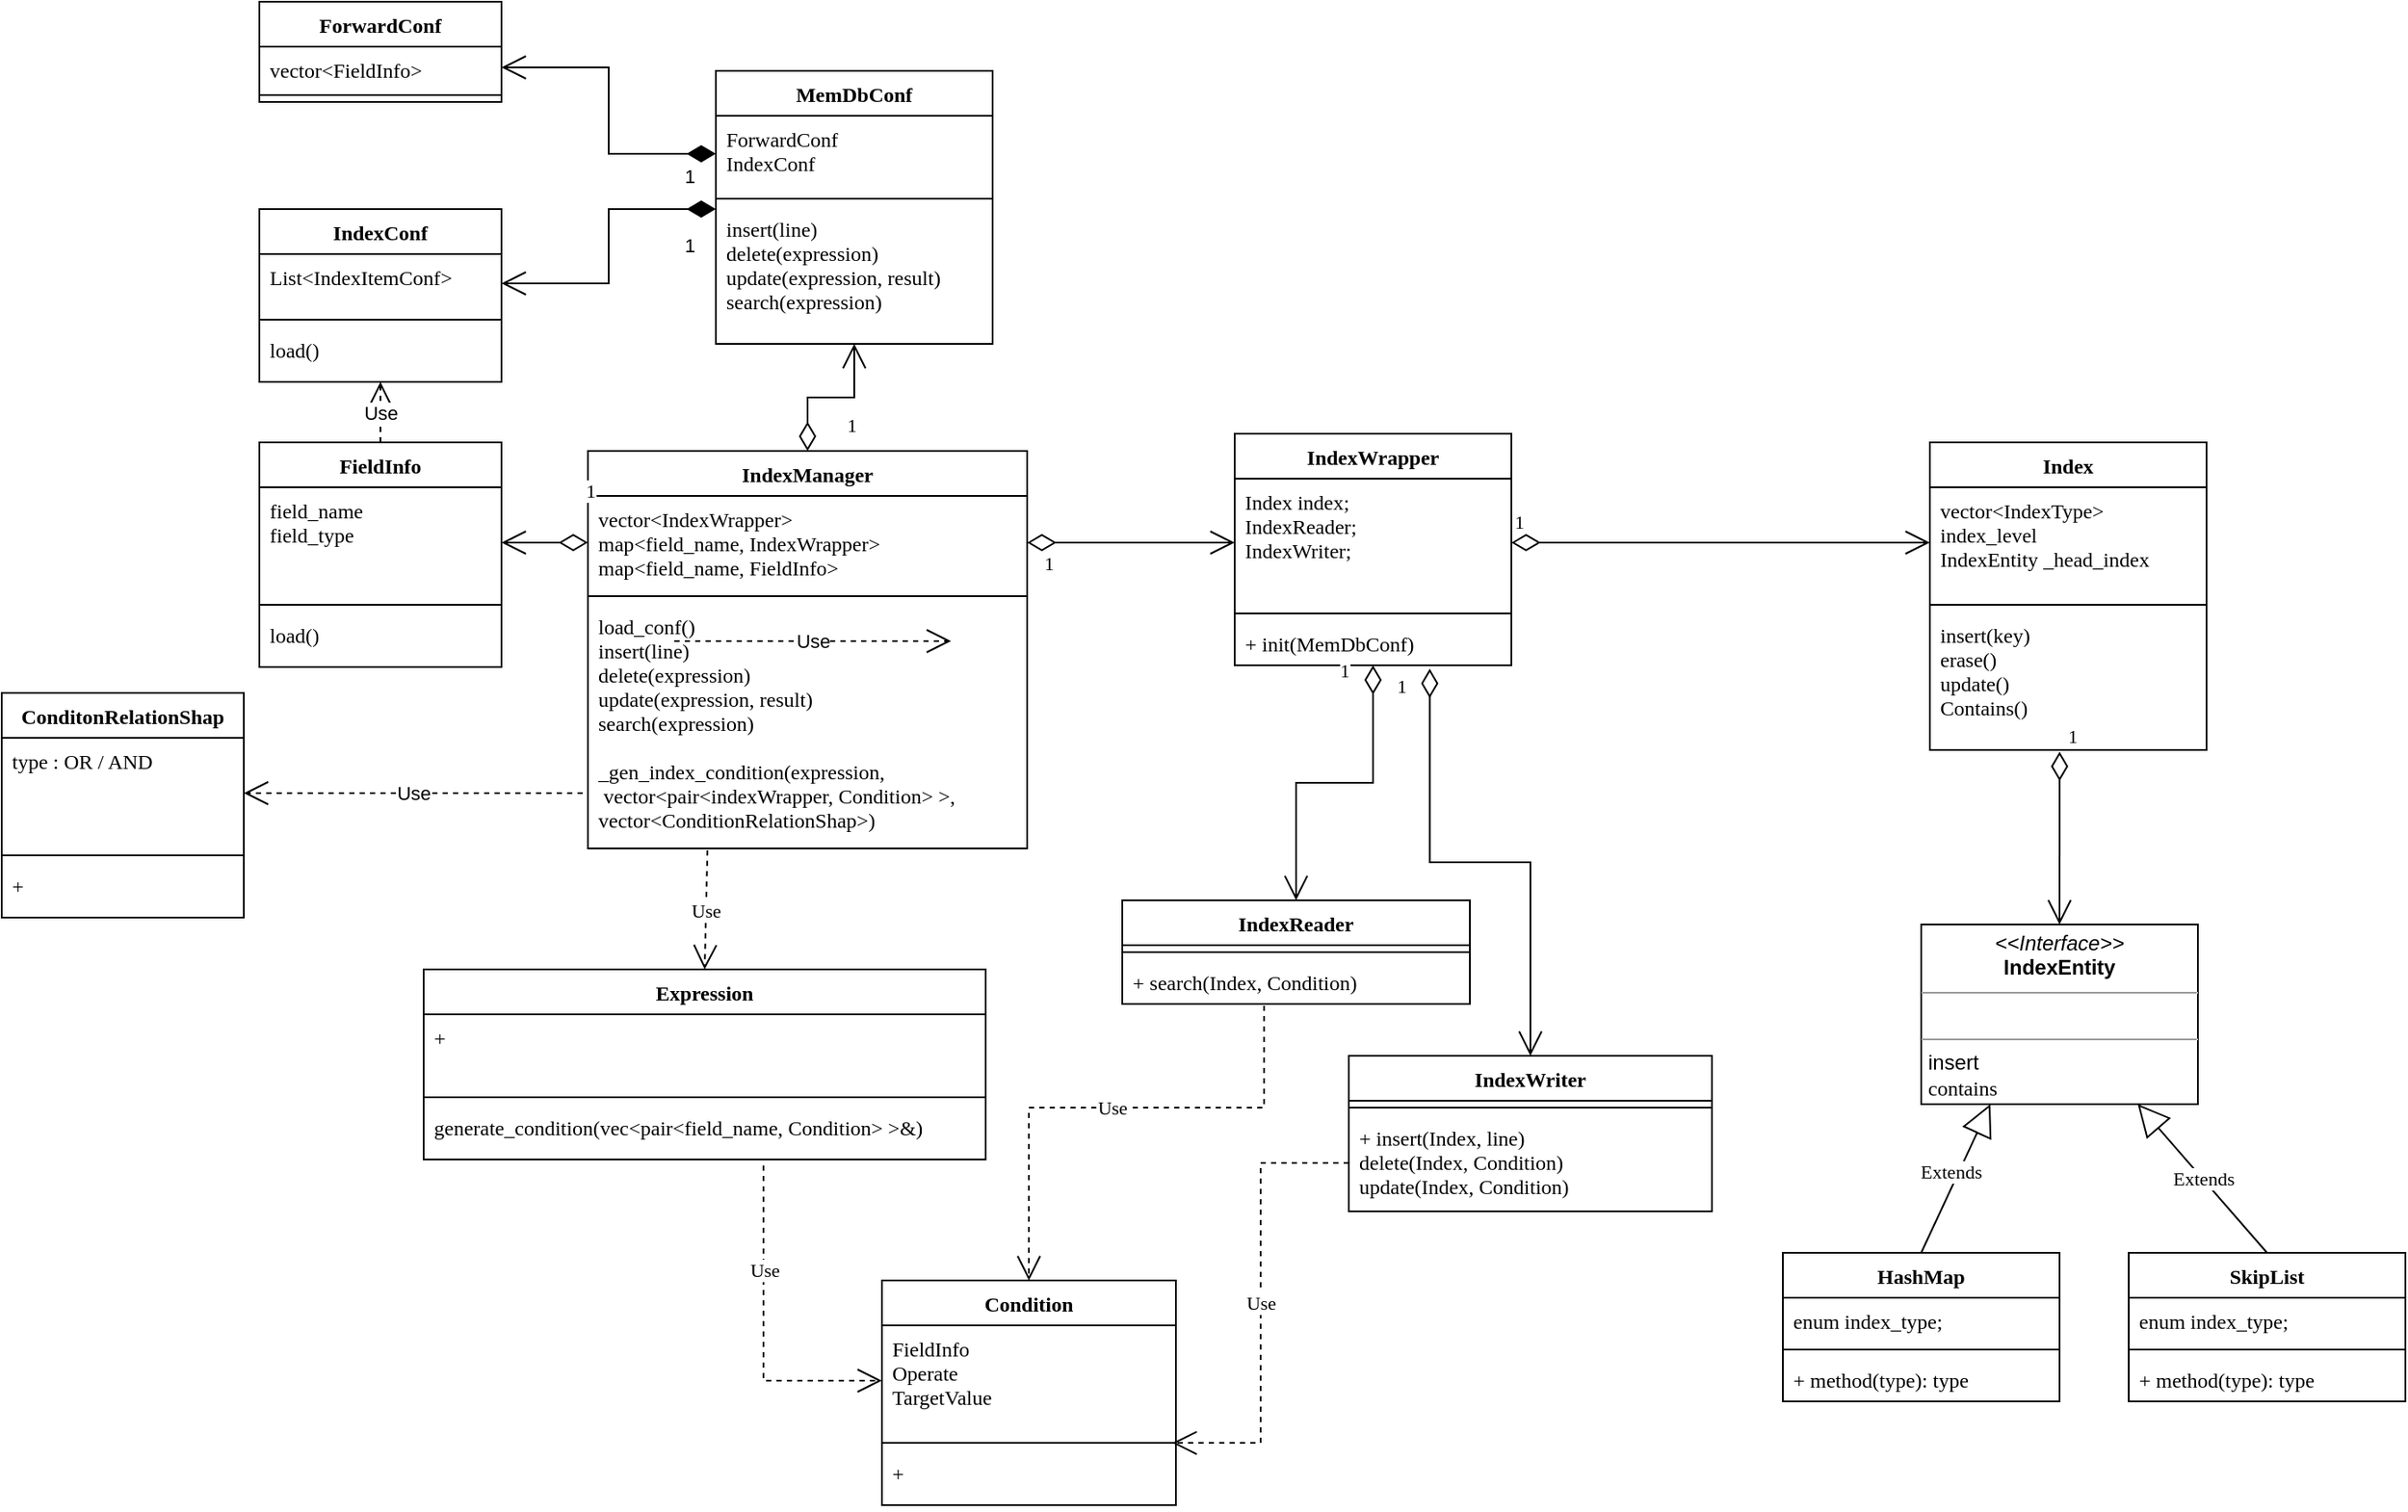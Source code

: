 <mxfile version="20.8.23" type="github">
  <diagram name="Page-1" id="c4acf3e9-155e-7222-9cf6-157b1a14988f">
    <mxGraphModel dx="2036" dy="1833" grid="1" gridSize="10" guides="1" tooltips="1" connect="1" arrows="1" fold="1" page="1" pageScale="1" pageWidth="850" pageHeight="1100" background="none" math="0" shadow="0">
      <root>
        <mxCell id="0" />
        <mxCell id="1" parent="0" />
        <mxCell id="qrAak1ryVlNVm7ZH4c8O-1" value="IndexManager" style="swimlane;fontStyle=1;align=center;verticalAlign=top;childLayout=stackLayout;horizontal=1;startSize=26;horizontalStack=0;resizeParent=1;resizeParentMax=0;resizeLast=0;collapsible=1;marginBottom=0;fontFamily=Comic Sans MS;" parent="1" vertex="1">
          <mxGeometry x="100" y="250" width="254" height="230" as="geometry" />
        </mxCell>
        <mxCell id="qrAak1ryVlNVm7ZH4c8O-2" value="vector&lt;IndexWrapper&gt;&#xa;map&lt;field_name, IndexWrapper&gt;&#xa;map&lt;field_name, FieldInfo&gt;" style="text;strokeColor=none;fillColor=none;align=left;verticalAlign=top;spacingLeft=4;spacingRight=4;overflow=hidden;rotatable=0;points=[[0,0.5],[1,0.5]];portConstraint=eastwest;fontFamily=Comic Sans MS;" parent="qrAak1ryVlNVm7ZH4c8O-1" vertex="1">
          <mxGeometry y="26" width="254" height="54" as="geometry" />
        </mxCell>
        <mxCell id="qrAak1ryVlNVm7ZH4c8O-3" value="" style="line;strokeWidth=1;fillColor=none;align=left;verticalAlign=middle;spacingTop=-1;spacingLeft=3;spacingRight=3;rotatable=0;labelPosition=right;points=[];portConstraint=eastwest;strokeColor=inherit;fontFamily=Comic Sans MS;" parent="qrAak1ryVlNVm7ZH4c8O-1" vertex="1">
          <mxGeometry y="80" width="254" height="8" as="geometry" />
        </mxCell>
        <mxCell id="qrAak1ryVlNVm7ZH4c8O-4" value="load_conf()&#xa;insert(line)&#xa;delete(expression)&#xa;update(expression, result)&#xa;search(expression)&#xa;&#xa;_gen_index_condition(expression, &#xa; vector&lt;pair&lt;indexWrapper, Condition&gt; &gt;, &#xa;vector&lt;ConditionRelationShap&gt;)" style="text;strokeColor=none;fillColor=none;align=left;verticalAlign=top;spacingLeft=4;spacingRight=4;overflow=hidden;rotatable=0;points=[[0,0.5],[1,0.5]];portConstraint=eastwest;fontFamily=Comic Sans MS;" parent="qrAak1ryVlNVm7ZH4c8O-1" vertex="1">
          <mxGeometry y="88" width="254" height="142" as="geometry" />
        </mxCell>
        <mxCell id="qrAak1ryVlNVm7ZH4c8O-6" value="IndexWrapper" style="swimlane;fontStyle=1;align=center;verticalAlign=top;childLayout=stackLayout;horizontal=1;startSize=26;horizontalStack=0;resizeParent=1;resizeParentMax=0;resizeLast=0;collapsible=1;marginBottom=0;fontFamily=Comic Sans MS;" parent="1" vertex="1">
          <mxGeometry x="474" y="240" width="160" height="134" as="geometry">
            <mxRectangle x="470" y="120" width="70" height="30" as="alternateBounds" />
          </mxGeometry>
        </mxCell>
        <mxCell id="qrAak1ryVlNVm7ZH4c8O-7" value="Index index;&#xa;IndexReader;&#xa;IndexWriter;" style="text;strokeColor=none;fillColor=none;align=left;verticalAlign=top;spacingLeft=4;spacingRight=4;overflow=hidden;rotatable=0;points=[[0,0.5],[1,0.5]];portConstraint=eastwest;fontFamily=Comic Sans MS;" parent="qrAak1ryVlNVm7ZH4c8O-6" vertex="1">
          <mxGeometry y="26" width="160" height="74" as="geometry" />
        </mxCell>
        <mxCell id="qrAak1ryVlNVm7ZH4c8O-8" value="" style="line;strokeWidth=1;fillColor=none;align=left;verticalAlign=middle;spacingTop=-1;spacingLeft=3;spacingRight=3;rotatable=0;labelPosition=right;points=[];portConstraint=eastwest;strokeColor=inherit;fontFamily=Comic Sans MS;" parent="qrAak1ryVlNVm7ZH4c8O-6" vertex="1">
          <mxGeometry y="100" width="160" height="8" as="geometry" />
        </mxCell>
        <mxCell id="qrAak1ryVlNVm7ZH4c8O-9" value="+ init(MemDbConf)" style="text;strokeColor=none;fillColor=none;align=left;verticalAlign=top;spacingLeft=4;spacingRight=4;overflow=hidden;rotatable=0;points=[[0,0.5],[1,0.5]];portConstraint=eastwest;fontFamily=Comic Sans MS;" parent="qrAak1ryVlNVm7ZH4c8O-6" vertex="1">
          <mxGeometry y="108" width="160" height="26" as="geometry" />
        </mxCell>
        <mxCell id="qrAak1ryVlNVm7ZH4c8O-10" value="1" style="endArrow=open;html=1;endSize=12;startArrow=diamondThin;startSize=14;startFill=0;edgeStyle=elbowEdgeStyle;align=left;verticalAlign=bottom;rounded=0;fontFamily=Comic Sans MS;exitX=0.5;exitY=0;exitDx=0;exitDy=0;elbow=vertical;" parent="1" source="qrAak1ryVlNVm7ZH4c8O-1" target="7CuqwactgT-sFkg9bI5Z-4" edge="1">
          <mxGeometry x="-0.867" y="-21" relative="1" as="geometry">
            <mxPoint x="260" y="230" as="sourcePoint" />
            <mxPoint x="240" y="191" as="targetPoint" />
            <mxPoint as="offset" />
          </mxGeometry>
        </mxCell>
        <mxCell id="qrAak1ryVlNVm7ZH4c8O-14" value="HashMap" style="swimlane;fontStyle=1;align=center;verticalAlign=top;childLayout=stackLayout;horizontal=1;startSize=26;horizontalStack=0;resizeParent=1;resizeParentMax=0;resizeLast=0;collapsible=1;marginBottom=0;fontFamily=Comic Sans MS;" parent="1" vertex="1">
          <mxGeometry x="791" y="714" width="160" height="86" as="geometry" />
        </mxCell>
        <mxCell id="qrAak1ryVlNVm7ZH4c8O-15" value="enum index_type;" style="text;strokeColor=none;fillColor=none;align=left;verticalAlign=top;spacingLeft=4;spacingRight=4;overflow=hidden;rotatable=0;points=[[0,0.5],[1,0.5]];portConstraint=eastwest;fontFamily=Comic Sans MS;" parent="qrAak1ryVlNVm7ZH4c8O-14" vertex="1">
          <mxGeometry y="26" width="160" height="26" as="geometry" />
        </mxCell>
        <mxCell id="qrAak1ryVlNVm7ZH4c8O-16" value="" style="line;strokeWidth=1;fillColor=none;align=left;verticalAlign=middle;spacingTop=-1;spacingLeft=3;spacingRight=3;rotatable=0;labelPosition=right;points=[];portConstraint=eastwest;strokeColor=inherit;fontFamily=Comic Sans MS;" parent="qrAak1ryVlNVm7ZH4c8O-14" vertex="1">
          <mxGeometry y="52" width="160" height="8" as="geometry" />
        </mxCell>
        <mxCell id="qrAak1ryVlNVm7ZH4c8O-17" value="+ method(type): type" style="text;strokeColor=none;fillColor=none;align=left;verticalAlign=top;spacingLeft=4;spacingRight=4;overflow=hidden;rotatable=0;points=[[0,0.5],[1,0.5]];portConstraint=eastwest;fontFamily=Comic Sans MS;" parent="qrAak1ryVlNVm7ZH4c8O-14" vertex="1">
          <mxGeometry y="60" width="160" height="26" as="geometry" />
        </mxCell>
        <mxCell id="qrAak1ryVlNVm7ZH4c8O-18" value="SkipList" style="swimlane;fontStyle=1;align=center;verticalAlign=top;childLayout=stackLayout;horizontal=1;startSize=26;horizontalStack=0;resizeParent=1;resizeParentMax=0;resizeLast=0;collapsible=1;marginBottom=0;fontFamily=Comic Sans MS;" parent="1" vertex="1">
          <mxGeometry x="991" y="714" width="160" height="86" as="geometry" />
        </mxCell>
        <mxCell id="qrAak1ryVlNVm7ZH4c8O-19" value="enum index_type;" style="text;strokeColor=none;fillColor=none;align=left;verticalAlign=top;spacingLeft=4;spacingRight=4;overflow=hidden;rotatable=0;points=[[0,0.5],[1,0.5]];portConstraint=eastwest;fontFamily=Comic Sans MS;" parent="qrAak1ryVlNVm7ZH4c8O-18" vertex="1">
          <mxGeometry y="26" width="160" height="26" as="geometry" />
        </mxCell>
        <mxCell id="qrAak1ryVlNVm7ZH4c8O-20" value="" style="line;strokeWidth=1;fillColor=none;align=left;verticalAlign=middle;spacingTop=-1;spacingLeft=3;spacingRight=3;rotatable=0;labelPosition=right;points=[];portConstraint=eastwest;strokeColor=inherit;fontFamily=Comic Sans MS;" parent="qrAak1ryVlNVm7ZH4c8O-18" vertex="1">
          <mxGeometry y="52" width="160" height="8" as="geometry" />
        </mxCell>
        <mxCell id="qrAak1ryVlNVm7ZH4c8O-21" value="+ method(type): type" style="text;strokeColor=none;fillColor=none;align=left;verticalAlign=top;spacingLeft=4;spacingRight=4;overflow=hidden;rotatable=0;points=[[0,0.5],[1,0.5]];portConstraint=eastwest;fontFamily=Comic Sans MS;" parent="qrAak1ryVlNVm7ZH4c8O-18" vertex="1">
          <mxGeometry y="60" width="160" height="26" as="geometry" />
        </mxCell>
        <mxCell id="qrAak1ryVlNVm7ZH4c8O-22" value="Extends" style="endArrow=block;endSize=16;endFill=0;html=1;rounded=0;fontFamily=Comic Sans MS;exitX=0.5;exitY=0;exitDx=0;exitDy=0;strokeColor=default;entryX=0.25;entryY=1;entryDx=0;entryDy=0;" parent="1" source="qrAak1ryVlNVm7ZH4c8O-14" target="qrAak1ryVlNVm7ZH4c8O-30" edge="1">
          <mxGeometry x="0.04" y="4" width="160" relative="1" as="geometry">
            <mxPoint x="881" y="714" as="sourcePoint" />
            <mxPoint x="913.54" y="608" as="targetPoint" />
            <mxPoint as="offset" />
          </mxGeometry>
        </mxCell>
        <mxCell id="qrAak1ryVlNVm7ZH4c8O-23" value="Extends" style="endArrow=block;endSize=16;endFill=0;html=1;rounded=0;fontFamily=Comic Sans MS;exitX=0.5;exitY=0;exitDx=0;exitDy=0;" parent="1" source="qrAak1ryVlNVm7ZH4c8O-18" target="qrAak1ryVlNVm7ZH4c8O-30" edge="1">
          <mxGeometry width="160" relative="1" as="geometry">
            <mxPoint x="781" y="724" as="sourcePoint" />
            <mxPoint x="951" y="624" as="targetPoint" />
          </mxGeometry>
        </mxCell>
        <mxCell id="qrAak1ryVlNVm7ZH4c8O-30" value="&lt;p style=&quot;margin:0px;margin-top:4px;text-align:center;&quot;&gt;&lt;i&gt;&amp;lt;&amp;lt;Interface&amp;gt;&amp;gt;&lt;/i&gt;&lt;br&gt;&lt;b&gt;IndexEntity&lt;/b&gt;&lt;/p&gt;&lt;hr size=&quot;1&quot;&gt;&lt;p style=&quot;margin:0px;margin-left:4px;&quot;&gt;&lt;br&gt;&lt;/p&gt;&lt;hr size=&quot;1&quot;&gt;&lt;p style=&quot;margin:0px;margin-left:4px;&quot;&gt;insert&lt;br style=&quot;border-color: var(--border-color); padding: 0px; margin: 0px; font-family: &amp;quot;Comic Sans MS&amp;quot;;&quot;&gt;&lt;span style=&quot;font-family: &amp;quot;Comic Sans MS&amp;quot;;&quot;&gt;contains&lt;/span&gt;&lt;br&gt;&lt;/p&gt;" style="verticalAlign=top;align=left;overflow=fill;fontSize=12;fontFamily=Helvetica;html=1;" parent="1" vertex="1">
          <mxGeometry x="871" y="524" width="160" height="104" as="geometry" />
        </mxCell>
        <mxCell id="qrAak1ryVlNVm7ZH4c8O-32" value="1" style="endArrow=open;html=1;endSize=12;startArrow=diamondThin;startSize=14;startFill=0;edgeStyle=orthogonalEdgeStyle;align=left;verticalAlign=bottom;rounded=0;strokeColor=default;fontFamily=Comic Sans MS;entryX=0;entryY=0.5;entryDx=0;entryDy=0;exitX=1;exitY=0.5;exitDx=0;exitDy=0;" parent="1" source="qrAak1ryVlNVm7ZH4c8O-7" target="7CuqwactgT-sFkg9bI5Z-15" edge="1">
          <mxGeometry x="-1" y="3" relative="1" as="geometry">
            <mxPoint x="564" y="380" as="sourcePoint" />
            <mxPoint x="664" y="440" as="targetPoint" />
          </mxGeometry>
        </mxCell>
        <mxCell id="qrAak1ryVlNVm7ZH4c8O-37" value="Use" style="endArrow=open;endSize=12;dashed=1;html=1;rounded=0;strokeColor=default;fontFamily=Comic Sans MS;exitX=0.272;exitY=1.008;exitDx=0;exitDy=0;exitPerimeter=0;entryX=0.5;entryY=0;entryDx=0;entryDy=0;" parent="1" source="qrAak1ryVlNVm7ZH4c8O-4" target="7CuqwactgT-sFkg9bI5Z-38" edge="1">
          <mxGeometry width="160" relative="1" as="geometry">
            <mxPoint x="254" y="400" as="sourcePoint" />
            <mxPoint x="252" y="499" as="targetPoint" />
          </mxGeometry>
        </mxCell>
        <mxCell id="qrAak1ryVlNVm7ZH4c8O-40" value="Use" style="endArrow=open;endSize=12;dashed=1;html=1;rounded=0;strokeColor=default;fontFamily=Comic Sans MS;entryX=0;entryY=0.5;entryDx=0;entryDy=0;edgeStyle=elbowEdgeStyle;exitX=0.394;exitY=1;exitDx=0;exitDy=0;exitPerimeter=0;" parent="1" source="7CuqwactgT-sFkg9bI5Z-41" target="7CuqwactgT-sFkg9bI5Z-43" edge="1">
          <mxGeometry width="160" relative="1" as="geometry">
            <mxPoint x="127" y="660" as="sourcePoint" />
            <mxPoint x="237" y="788" as="targetPoint" />
            <mxPoint as="offset" />
          </mxGeometry>
        </mxCell>
        <mxCell id="qrAak1ryVlNVm7ZH4c8O-41" value="IndexReader" style="swimlane;fontStyle=1;align=center;verticalAlign=top;childLayout=stackLayout;horizontal=1;startSize=26;horizontalStack=0;resizeParent=1;resizeParentMax=0;resizeLast=0;collapsible=1;marginBottom=0;fontFamily=Comic Sans MS;" parent="1" vertex="1">
          <mxGeometry x="409" y="510" width="201" height="60" as="geometry">
            <mxRectangle x="470" y="120" width="70" height="30" as="alternateBounds" />
          </mxGeometry>
        </mxCell>
        <mxCell id="qrAak1ryVlNVm7ZH4c8O-43" value="" style="line;strokeWidth=1;fillColor=none;align=left;verticalAlign=middle;spacingTop=-1;spacingLeft=3;spacingRight=3;rotatable=0;labelPosition=right;points=[];portConstraint=eastwest;strokeColor=inherit;fontFamily=Comic Sans MS;" parent="qrAak1ryVlNVm7ZH4c8O-41" vertex="1">
          <mxGeometry y="26" width="201" height="8" as="geometry" />
        </mxCell>
        <mxCell id="qrAak1ryVlNVm7ZH4c8O-44" value="+ search(Index, Condition)" style="text;strokeColor=none;fillColor=none;align=left;verticalAlign=top;spacingLeft=4;spacingRight=4;overflow=hidden;rotatable=0;points=[[0,0.5],[1,0.5]];portConstraint=eastwest;fontFamily=Comic Sans MS;" parent="qrAak1ryVlNVm7ZH4c8O-41" vertex="1">
          <mxGeometry y="34" width="201" height="26" as="geometry" />
        </mxCell>
        <mxCell id="qrAak1ryVlNVm7ZH4c8O-45" value="Use" style="endArrow=open;endSize=12;dashed=1;html=1;rounded=0;strokeColor=default;fontFamily=Comic Sans MS;exitX=0.408;exitY=1.038;exitDx=0;exitDy=0;entryX=0.5;entryY=0;entryDx=0;entryDy=0;edgeStyle=elbowEdgeStyle;elbow=vertical;exitPerimeter=0;" parent="1" source="qrAak1ryVlNVm7ZH4c8O-44" edge="1" target="7CuqwactgT-sFkg9bI5Z-42">
          <mxGeometry width="160" relative="1" as="geometry">
            <mxPoint x="260" y="504" as="sourcePoint" />
            <mxPoint x="334" y="847" as="targetPoint" />
            <Array as="points">
              <mxPoint x="380" y="630" />
            </Array>
          </mxGeometry>
        </mxCell>
        <mxCell id="qrAak1ryVlNVm7ZH4c8O-46" value="IndexWriter" style="swimlane;fontStyle=1;align=center;verticalAlign=top;childLayout=stackLayout;horizontal=1;startSize=26;horizontalStack=0;resizeParent=1;resizeParentMax=0;resizeLast=0;collapsible=1;marginBottom=0;fontFamily=Comic Sans MS;" parent="1" vertex="1">
          <mxGeometry x="540" y="600" width="210" height="90" as="geometry">
            <mxRectangle x="470" y="120" width="70" height="30" as="alternateBounds" />
          </mxGeometry>
        </mxCell>
        <mxCell id="qrAak1ryVlNVm7ZH4c8O-47" value="" style="line;strokeWidth=1;fillColor=none;align=left;verticalAlign=middle;spacingTop=-1;spacingLeft=3;spacingRight=3;rotatable=0;labelPosition=right;points=[];portConstraint=eastwest;strokeColor=inherit;fontFamily=Comic Sans MS;" parent="qrAak1ryVlNVm7ZH4c8O-46" vertex="1">
          <mxGeometry y="26" width="210" height="8" as="geometry" />
        </mxCell>
        <mxCell id="qrAak1ryVlNVm7ZH4c8O-48" value="+ insert(Index, line)&#xa;delete(Index, Condition)&#xa;update(Index, Condition)" style="text;strokeColor=none;fillColor=none;align=left;verticalAlign=top;spacingLeft=4;spacingRight=4;overflow=hidden;rotatable=0;points=[[0,0.5],[1,0.5]];portConstraint=eastwest;fontFamily=Comic Sans MS;" parent="qrAak1ryVlNVm7ZH4c8O-46" vertex="1">
          <mxGeometry y="34" width="210" height="56" as="geometry" />
        </mxCell>
        <mxCell id="qrAak1ryVlNVm7ZH4c8O-49" value="Use" style="endArrow=open;endSize=12;dashed=1;html=1;rounded=0;strokeColor=default;fontFamily=Comic Sans MS;exitX=0;exitY=0.5;exitDx=0;exitDy=0;edgeStyle=elbowEdgeStyle;entryX=0.988;entryY=1.063;entryDx=0;entryDy=0;entryPerimeter=0;" parent="1" source="qrAak1ryVlNVm7ZH4c8O-48" target="7CuqwactgT-sFkg9bI5Z-43" edge="1">
          <mxGeometry width="160" relative="1" as="geometry">
            <mxPoint x="434" y="567" as="sourcePoint" />
            <mxPoint x="370" y="870" as="targetPoint" />
          </mxGeometry>
        </mxCell>
        <mxCell id="qrAak1ryVlNVm7ZH4c8O-50" value="1" style="endArrow=open;html=1;endSize=12;startArrow=diamondThin;startSize=14;startFill=0;edgeStyle=elbowEdgeStyle;align=left;verticalAlign=bottom;rounded=0;entryX=0.5;entryY=0;entryDx=0;entryDy=0;fontFamily=Comic Sans MS;jumpSize=6;elbow=vertical;" parent="1" source="qrAak1ryVlNVm7ZH4c8O-9" target="qrAak1ryVlNVm7ZH4c8O-41" edge="1">
          <mxGeometry x="-0.867" y="-21" relative="1" as="geometry">
            <mxPoint x="524" y="370" as="sourcePoint" />
            <mxPoint x="494" y="313" as="targetPoint" />
            <mxPoint as="offset" />
          </mxGeometry>
        </mxCell>
        <mxCell id="qrAak1ryVlNVm7ZH4c8O-51" value="1" style="endArrow=open;html=1;endSize=12;startArrow=diamondThin;startSize=14;startFill=0;edgeStyle=elbowEdgeStyle;align=left;verticalAlign=bottom;rounded=0;entryX=0.5;entryY=0;entryDx=0;entryDy=0;fontFamily=Comic Sans MS;jumpSize=6;elbow=vertical;exitX=0.705;exitY=1.077;exitDx=0;exitDy=0;exitPerimeter=0;" parent="1" source="qrAak1ryVlNVm7ZH4c8O-9" target="qrAak1ryVlNVm7ZH4c8O-46" edge="1">
          <mxGeometry x="-0.867" y="-21" relative="1" as="geometry">
            <mxPoint x="564" y="380" as="sourcePoint" />
            <mxPoint x="534" y="527" as="targetPoint" />
            <mxPoint as="offset" />
          </mxGeometry>
        </mxCell>
        <mxCell id="7CuqwactgT-sFkg9bI5Z-1" value="MemDbConf" style="swimlane;fontStyle=1;align=center;verticalAlign=top;childLayout=stackLayout;horizontal=1;startSize=26;horizontalStack=0;resizeParent=1;resizeParentMax=0;resizeLast=0;collapsible=1;marginBottom=0;fontFamily=Comic Sans MS;" vertex="1" parent="1">
          <mxGeometry x="174" y="30" width="160" height="158" as="geometry" />
        </mxCell>
        <mxCell id="7CuqwactgT-sFkg9bI5Z-2" value="ForwardConf&#xa;IndexConf" style="text;strokeColor=none;fillColor=none;align=left;verticalAlign=top;spacingLeft=4;spacingRight=4;overflow=hidden;rotatable=0;points=[[0,0.5],[1,0.5]];portConstraint=eastwest;fontFamily=Comic Sans MS;" vertex="1" parent="7CuqwactgT-sFkg9bI5Z-1">
          <mxGeometry y="26" width="160" height="44" as="geometry" />
        </mxCell>
        <mxCell id="7CuqwactgT-sFkg9bI5Z-3" value="" style="line;strokeWidth=1;fillColor=none;align=left;verticalAlign=middle;spacingTop=-1;spacingLeft=3;spacingRight=3;rotatable=0;labelPosition=right;points=[];portConstraint=eastwest;strokeColor=inherit;fontFamily=Comic Sans MS;" vertex="1" parent="7CuqwactgT-sFkg9bI5Z-1">
          <mxGeometry y="70" width="160" height="8" as="geometry" />
        </mxCell>
        <mxCell id="7CuqwactgT-sFkg9bI5Z-4" value="insert(line)&#xa;delete(expression)&#xa;update(expression, result)&#xa;search(expression)" style="text;strokeColor=none;fillColor=none;align=left;verticalAlign=top;spacingLeft=4;spacingRight=4;overflow=hidden;rotatable=0;points=[[0,0.5],[1,0.5]];portConstraint=eastwest;fontFamily=Comic Sans MS;" vertex="1" parent="7CuqwactgT-sFkg9bI5Z-1">
          <mxGeometry y="78" width="160" height="80" as="geometry" />
        </mxCell>
        <mxCell id="7CuqwactgT-sFkg9bI5Z-5" value="ForwardConf" style="swimlane;fontStyle=1;align=center;verticalAlign=top;childLayout=stackLayout;horizontal=1;startSize=26;horizontalStack=0;resizeParent=1;resizeParentMax=0;resizeLast=0;collapsible=1;marginBottom=0;fontFamily=Comic Sans MS;" vertex="1" parent="1">
          <mxGeometry x="-90" y="-10" width="140" height="58" as="geometry" />
        </mxCell>
        <mxCell id="7CuqwactgT-sFkg9bI5Z-6" value="vector&lt;FieldInfo&gt;" style="text;strokeColor=none;fillColor=none;align=left;verticalAlign=top;spacingLeft=4;spacingRight=4;overflow=hidden;rotatable=0;points=[[0,0.5],[1,0.5]];portConstraint=eastwest;fontFamily=Comic Sans MS;" vertex="1" parent="7CuqwactgT-sFkg9bI5Z-5">
          <mxGeometry y="26" width="140" height="24" as="geometry" />
        </mxCell>
        <mxCell id="7CuqwactgT-sFkg9bI5Z-7" value="" style="line;strokeWidth=1;fillColor=none;align=left;verticalAlign=middle;spacingTop=-1;spacingLeft=3;spacingRight=3;rotatable=0;labelPosition=right;points=[];portConstraint=eastwest;strokeColor=inherit;fontFamily=Comic Sans MS;" vertex="1" parent="7CuqwactgT-sFkg9bI5Z-5">
          <mxGeometry y="50" width="140" height="8" as="geometry" />
        </mxCell>
        <mxCell id="7CuqwactgT-sFkg9bI5Z-14" value="Index" style="swimlane;fontStyle=1;align=center;verticalAlign=top;childLayout=stackLayout;horizontal=1;startSize=26;horizontalStack=0;resizeParent=1;resizeParentMax=0;resizeLast=0;collapsible=1;marginBottom=0;fontFamily=Comic Sans MS;" vertex="1" parent="1">
          <mxGeometry x="876" y="245" width="160" height="178" as="geometry" />
        </mxCell>
        <mxCell id="7CuqwactgT-sFkg9bI5Z-15" value="vector&lt;IndexType&gt;&#xa;index_level&#xa;IndexEntity _head_index" style="text;strokeColor=none;fillColor=none;align=left;verticalAlign=top;spacingLeft=4;spacingRight=4;overflow=hidden;rotatable=0;points=[[0,0.5],[1,0.5]];portConstraint=eastwest;fontFamily=Comic Sans MS;" vertex="1" parent="7CuqwactgT-sFkg9bI5Z-14">
          <mxGeometry y="26" width="160" height="64" as="geometry" />
        </mxCell>
        <mxCell id="7CuqwactgT-sFkg9bI5Z-16" value="" style="line;strokeWidth=1;fillColor=none;align=left;verticalAlign=middle;spacingTop=-1;spacingLeft=3;spacingRight=3;rotatable=0;labelPosition=right;points=[];portConstraint=eastwest;strokeColor=inherit;fontFamily=Comic Sans MS;" vertex="1" parent="7CuqwactgT-sFkg9bI5Z-14">
          <mxGeometry y="90" width="160" height="8" as="geometry" />
        </mxCell>
        <mxCell id="7CuqwactgT-sFkg9bI5Z-17" value="insert(key)&#xa;erase()&#xa;update()&#xa;Contains()" style="text;strokeColor=none;fillColor=none;align=left;verticalAlign=top;spacingLeft=4;spacingRight=4;overflow=hidden;rotatable=0;points=[[0,0.5],[1,0.5]];portConstraint=eastwest;fontFamily=Comic Sans MS;" vertex="1" parent="7CuqwactgT-sFkg9bI5Z-14">
          <mxGeometry y="98" width="160" height="80" as="geometry" />
        </mxCell>
        <mxCell id="7CuqwactgT-sFkg9bI5Z-21" value="IndexConf" style="swimlane;fontStyle=1;align=center;verticalAlign=top;childLayout=stackLayout;horizontal=1;startSize=26;horizontalStack=0;resizeParent=1;resizeParentMax=0;resizeLast=0;collapsible=1;marginBottom=0;fontFamily=Comic Sans MS;" vertex="1" parent="1">
          <mxGeometry x="-90" y="110" width="140" height="100" as="geometry" />
        </mxCell>
        <mxCell id="7CuqwactgT-sFkg9bI5Z-22" value="List&lt;IndexItemConf&gt;" style="text;strokeColor=none;fillColor=none;align=left;verticalAlign=top;spacingLeft=4;spacingRight=4;overflow=hidden;rotatable=0;points=[[0,0.5],[1,0.5]];portConstraint=eastwest;fontFamily=Comic Sans MS;" vertex="1" parent="7CuqwactgT-sFkg9bI5Z-21">
          <mxGeometry y="26" width="140" height="34" as="geometry" />
        </mxCell>
        <mxCell id="7CuqwactgT-sFkg9bI5Z-23" value="" style="line;strokeWidth=1;fillColor=none;align=left;verticalAlign=middle;spacingTop=-1;spacingLeft=3;spacingRight=3;rotatable=0;labelPosition=right;points=[];portConstraint=eastwest;strokeColor=inherit;fontFamily=Comic Sans MS;" vertex="1" parent="7CuqwactgT-sFkg9bI5Z-21">
          <mxGeometry y="60" width="140" height="8" as="geometry" />
        </mxCell>
        <mxCell id="7CuqwactgT-sFkg9bI5Z-24" value="load()" style="text;strokeColor=none;fillColor=none;align=left;verticalAlign=top;spacingLeft=4;spacingRight=4;overflow=hidden;rotatable=0;points=[[0,0.5],[1,0.5]];portConstraint=eastwest;fontFamily=Comic Sans MS;" vertex="1" parent="7CuqwactgT-sFkg9bI5Z-21">
          <mxGeometry y="68" width="140" height="32" as="geometry" />
        </mxCell>
        <mxCell id="7CuqwactgT-sFkg9bI5Z-30" value="1" style="endArrow=open;html=1;endSize=12;startArrow=diamondThin;startSize=14;startFill=0;edgeStyle=orthogonalEdgeStyle;align=left;verticalAlign=bottom;rounded=0;strokeColor=default;fontFamily=Comic Sans MS;entryX=0.5;entryY=0;entryDx=0;entryDy=0;exitX=0.469;exitY=1.013;exitDx=0;exitDy=0;exitPerimeter=0;" edge="1" parent="1" source="7CuqwactgT-sFkg9bI5Z-17" target="qrAak1ryVlNVm7ZH4c8O-30">
          <mxGeometry x="-1" y="3" relative="1" as="geometry">
            <mxPoint x="929" y="443" as="sourcePoint" />
            <mxPoint x="1057" y="483" as="targetPoint" />
          </mxGeometry>
        </mxCell>
        <mxCell id="7CuqwactgT-sFkg9bI5Z-31" value="1" style="endArrow=open;html=1;endSize=12;startArrow=diamondThin;startSize=14;startFill=1;edgeStyle=orthogonalEdgeStyle;align=left;verticalAlign=bottom;rounded=0;exitX=0;exitY=0.5;exitDx=0;exitDy=0;entryX=1;entryY=0.5;entryDx=0;entryDy=0;" edge="1" parent="1" source="7CuqwactgT-sFkg9bI5Z-2" target="7CuqwactgT-sFkg9bI5Z-6">
          <mxGeometry x="-0.765" y="22" relative="1" as="geometry">
            <mxPoint x="-40" y="340" as="sourcePoint" />
            <mxPoint x="120" y="340" as="targetPoint" />
            <mxPoint as="offset" />
          </mxGeometry>
        </mxCell>
        <mxCell id="7CuqwactgT-sFkg9bI5Z-32" value="1" style="endArrow=open;html=1;endSize=12;startArrow=diamondThin;startSize=14;startFill=1;edgeStyle=orthogonalEdgeStyle;align=left;verticalAlign=bottom;rounded=0;exitX=0;exitY=0.025;exitDx=0;exitDy=0;entryX=1;entryY=0.5;entryDx=0;entryDy=0;exitPerimeter=0;" edge="1" parent="1" source="7CuqwactgT-sFkg9bI5Z-4" target="7CuqwactgT-sFkg9bI5Z-22">
          <mxGeometry x="-0.755" y="30" relative="1" as="geometry">
            <mxPoint x="180" y="88" as="sourcePoint" />
            <mxPoint x="60" y="68" as="targetPoint" />
            <mxPoint as="offset" />
          </mxGeometry>
        </mxCell>
        <mxCell id="7CuqwactgT-sFkg9bI5Z-33" value="1" style="endArrow=open;html=1;endSize=12;startArrow=diamondThin;startSize=14;startFill=0;edgeStyle=orthogonalEdgeStyle;align=left;verticalAlign=bottom;rounded=0;entryX=0;entryY=0.5;entryDx=0;entryDy=0;fontFamily=Comic Sans MS;" edge="1" parent="1" source="qrAak1ryVlNVm7ZH4c8O-2" target="qrAak1ryVlNVm7ZH4c8O-7">
          <mxGeometry x="-0.867" y="-21" relative="1" as="geometry">
            <mxPoint x="344" y="313" as="sourcePoint" />
            <mxPoint x="484" y="313" as="targetPoint" />
            <mxPoint as="offset" />
          </mxGeometry>
        </mxCell>
        <mxCell id="7CuqwactgT-sFkg9bI5Z-34" value="FieldInfo" style="swimlane;fontStyle=1;align=center;verticalAlign=top;childLayout=stackLayout;horizontal=1;startSize=26;horizontalStack=0;resizeParent=1;resizeParentMax=0;resizeLast=0;collapsible=1;marginBottom=0;fontFamily=Comic Sans MS;" vertex="1" parent="1">
          <mxGeometry x="-90" y="245" width="140" height="130" as="geometry" />
        </mxCell>
        <mxCell id="7CuqwactgT-sFkg9bI5Z-35" value="field_name&#xa;field_type" style="text;strokeColor=none;fillColor=none;align=left;verticalAlign=top;spacingLeft=4;spacingRight=4;overflow=hidden;rotatable=0;points=[[0,0.5],[1,0.5]];portConstraint=eastwest;fontFamily=Comic Sans MS;" vertex="1" parent="7CuqwactgT-sFkg9bI5Z-34">
          <mxGeometry y="26" width="140" height="64" as="geometry" />
        </mxCell>
        <mxCell id="7CuqwactgT-sFkg9bI5Z-36" value="" style="line;strokeWidth=1;fillColor=none;align=left;verticalAlign=middle;spacingTop=-1;spacingLeft=3;spacingRight=3;rotatable=0;labelPosition=right;points=[];portConstraint=eastwest;strokeColor=inherit;fontFamily=Comic Sans MS;" vertex="1" parent="7CuqwactgT-sFkg9bI5Z-34">
          <mxGeometry y="90" width="140" height="8" as="geometry" />
        </mxCell>
        <mxCell id="7CuqwactgT-sFkg9bI5Z-37" value="load()" style="text;strokeColor=none;fillColor=none;align=left;verticalAlign=top;spacingLeft=4;spacingRight=4;overflow=hidden;rotatable=0;points=[[0,0.5],[1,0.5]];portConstraint=eastwest;fontFamily=Comic Sans MS;" vertex="1" parent="7CuqwactgT-sFkg9bI5Z-34">
          <mxGeometry y="98" width="140" height="32" as="geometry" />
        </mxCell>
        <mxCell id="7CuqwactgT-sFkg9bI5Z-38" value="Expression" style="swimlane;fontStyle=1;align=center;verticalAlign=top;childLayout=stackLayout;horizontal=1;startSize=26;horizontalStack=0;resizeParent=1;resizeParentMax=0;resizeLast=0;collapsible=1;marginBottom=0;fontFamily=Comic Sans MS;" vertex="1" parent="1">
          <mxGeometry x="5" y="550" width="325" height="110" as="geometry" />
        </mxCell>
        <mxCell id="7CuqwactgT-sFkg9bI5Z-39" value="+" style="text;strokeColor=none;fillColor=none;align=left;verticalAlign=top;spacingLeft=4;spacingRight=4;overflow=hidden;rotatable=0;points=[[0,0.5],[1,0.5]];portConstraint=eastwest;fontFamily=Comic Sans MS;" vertex="1" parent="7CuqwactgT-sFkg9bI5Z-38">
          <mxGeometry y="26" width="325" height="44" as="geometry" />
        </mxCell>
        <mxCell id="7CuqwactgT-sFkg9bI5Z-40" value="" style="line;strokeWidth=1;fillColor=none;align=left;verticalAlign=middle;spacingTop=-1;spacingLeft=3;spacingRight=3;rotatable=0;labelPosition=right;points=[];portConstraint=eastwest;strokeColor=inherit;fontFamily=Comic Sans MS;" vertex="1" parent="7CuqwactgT-sFkg9bI5Z-38">
          <mxGeometry y="70" width="325" height="8" as="geometry" />
        </mxCell>
        <mxCell id="7CuqwactgT-sFkg9bI5Z-41" value="generate_condition(vec&lt;pair&lt;field_name, Condition&gt; &gt;&amp;)" style="text;strokeColor=none;fillColor=none;align=left;verticalAlign=top;spacingLeft=4;spacingRight=4;overflow=hidden;rotatable=0;points=[[0,0.5],[1,0.5]];portConstraint=eastwest;fontFamily=Comic Sans MS;" vertex="1" parent="7CuqwactgT-sFkg9bI5Z-38">
          <mxGeometry y="78" width="325" height="32" as="geometry" />
        </mxCell>
        <mxCell id="7CuqwactgT-sFkg9bI5Z-42" value="Condition" style="swimlane;fontStyle=1;align=center;verticalAlign=top;childLayout=stackLayout;horizontal=1;startSize=26;horizontalStack=0;resizeParent=1;resizeParentMax=0;resizeLast=0;collapsible=1;marginBottom=0;fontFamily=Comic Sans MS;" vertex="1" parent="1">
          <mxGeometry x="270" y="730" width="170" height="130" as="geometry" />
        </mxCell>
        <mxCell id="7CuqwactgT-sFkg9bI5Z-43" value="FieldInfo&#xa;Operate&#xa;TargetValue" style="text;strokeColor=none;fillColor=none;align=left;verticalAlign=top;spacingLeft=4;spacingRight=4;overflow=hidden;rotatable=0;points=[[0,0.5],[1,0.5]];portConstraint=eastwest;fontFamily=Comic Sans MS;" vertex="1" parent="7CuqwactgT-sFkg9bI5Z-42">
          <mxGeometry y="26" width="170" height="64" as="geometry" />
        </mxCell>
        <mxCell id="7CuqwactgT-sFkg9bI5Z-44" value="" style="line;strokeWidth=1;fillColor=none;align=left;verticalAlign=middle;spacingTop=-1;spacingLeft=3;spacingRight=3;rotatable=0;labelPosition=right;points=[];portConstraint=eastwest;strokeColor=inherit;fontFamily=Comic Sans MS;" vertex="1" parent="7CuqwactgT-sFkg9bI5Z-42">
          <mxGeometry y="90" width="170" height="8" as="geometry" />
        </mxCell>
        <mxCell id="7CuqwactgT-sFkg9bI5Z-45" value="+" style="text;strokeColor=none;fillColor=none;align=left;verticalAlign=top;spacingLeft=4;spacingRight=4;overflow=hidden;rotatable=0;points=[[0,0.5],[1,0.5]];portConstraint=eastwest;fontFamily=Comic Sans MS;" vertex="1" parent="7CuqwactgT-sFkg9bI5Z-42">
          <mxGeometry y="98" width="170" height="32" as="geometry" />
        </mxCell>
        <mxCell id="7CuqwactgT-sFkg9bI5Z-47" value="1" style="endArrow=open;html=1;endSize=12;startArrow=diamondThin;startSize=14;startFill=0;edgeStyle=elbowEdgeStyle;align=left;verticalAlign=bottom;rounded=0;fontFamily=Comic Sans MS;entryX=1;entryY=0.5;entryDx=0;entryDy=0;" edge="1" parent="1" source="qrAak1ryVlNVm7ZH4c8O-2" target="7CuqwactgT-sFkg9bI5Z-35">
          <mxGeometry x="-0.867" y="-21" relative="1" as="geometry">
            <mxPoint x="80" y="340" as="sourcePoint" />
            <mxPoint x="30" y="286" as="targetPoint" />
            <mxPoint as="offset" />
          </mxGeometry>
        </mxCell>
        <mxCell id="7CuqwactgT-sFkg9bI5Z-49" value="Use" style="endArrow=open;endSize=12;dashed=1;html=1;rounded=0;" edge="1" parent="1">
          <mxGeometry width="160" relative="1" as="geometry">
            <mxPoint x="150" y="360" as="sourcePoint" />
            <mxPoint x="310" y="360" as="targetPoint" />
          </mxGeometry>
        </mxCell>
        <mxCell id="7CuqwactgT-sFkg9bI5Z-50" value="Use" style="endArrow=open;endSize=12;dashed=1;html=1;rounded=0;exitX=0.5;exitY=0;exitDx=0;exitDy=0;entryX=0.5;entryY=1;entryDx=0;entryDy=0;entryPerimeter=0;" edge="1" parent="1" source="7CuqwactgT-sFkg9bI5Z-34" target="7CuqwactgT-sFkg9bI5Z-24">
          <mxGeometry width="160" relative="1" as="geometry">
            <mxPoint x="-260" y="470" as="sourcePoint" />
            <mxPoint x="-100" y="470" as="targetPoint" />
          </mxGeometry>
        </mxCell>
        <mxCell id="7CuqwactgT-sFkg9bI5Z-51" value="ConditonRelationShap" style="swimlane;fontStyle=1;align=center;verticalAlign=top;childLayout=stackLayout;horizontal=1;startSize=26;horizontalStack=0;resizeParent=1;resizeParentMax=0;resizeLast=0;collapsible=1;marginBottom=0;fontFamily=Comic Sans MS;" vertex="1" parent="1">
          <mxGeometry x="-239" y="390" width="140" height="130" as="geometry" />
        </mxCell>
        <mxCell id="7CuqwactgT-sFkg9bI5Z-52" value="type : OR / AND" style="text;strokeColor=none;fillColor=none;align=left;verticalAlign=top;spacingLeft=4;spacingRight=4;overflow=hidden;rotatable=0;points=[[0,0.5],[1,0.5]];portConstraint=eastwest;fontFamily=Comic Sans MS;" vertex="1" parent="7CuqwactgT-sFkg9bI5Z-51">
          <mxGeometry y="26" width="140" height="64" as="geometry" />
        </mxCell>
        <mxCell id="7CuqwactgT-sFkg9bI5Z-53" value="" style="line;strokeWidth=1;fillColor=none;align=left;verticalAlign=middle;spacingTop=-1;spacingLeft=3;spacingRight=3;rotatable=0;labelPosition=right;points=[];portConstraint=eastwest;strokeColor=inherit;fontFamily=Comic Sans MS;" vertex="1" parent="7CuqwactgT-sFkg9bI5Z-51">
          <mxGeometry y="90" width="140" height="8" as="geometry" />
        </mxCell>
        <mxCell id="7CuqwactgT-sFkg9bI5Z-54" value="+" style="text;strokeColor=none;fillColor=none;align=left;verticalAlign=top;spacingLeft=4;spacingRight=4;overflow=hidden;rotatable=0;points=[[0,0.5],[1,0.5]];portConstraint=eastwest;fontFamily=Comic Sans MS;" vertex="1" parent="7CuqwactgT-sFkg9bI5Z-51">
          <mxGeometry y="98" width="140" height="32" as="geometry" />
        </mxCell>
        <mxCell id="7CuqwactgT-sFkg9bI5Z-55" value="Use" style="endArrow=open;endSize=12;dashed=1;html=1;rounded=0;exitX=-0.012;exitY=0.775;exitDx=0;exitDy=0;entryX=1;entryY=0.5;entryDx=0;entryDy=0;exitPerimeter=0;" edge="1" parent="1" source="qrAak1ryVlNVm7ZH4c8O-4" target="7CuqwactgT-sFkg9bI5Z-52">
          <mxGeometry width="160" relative="1" as="geometry">
            <mxPoint x="-110" y="500" as="sourcePoint" />
            <mxPoint x="50" y="500" as="targetPoint" />
          </mxGeometry>
        </mxCell>
      </root>
    </mxGraphModel>
  </diagram>
</mxfile>

